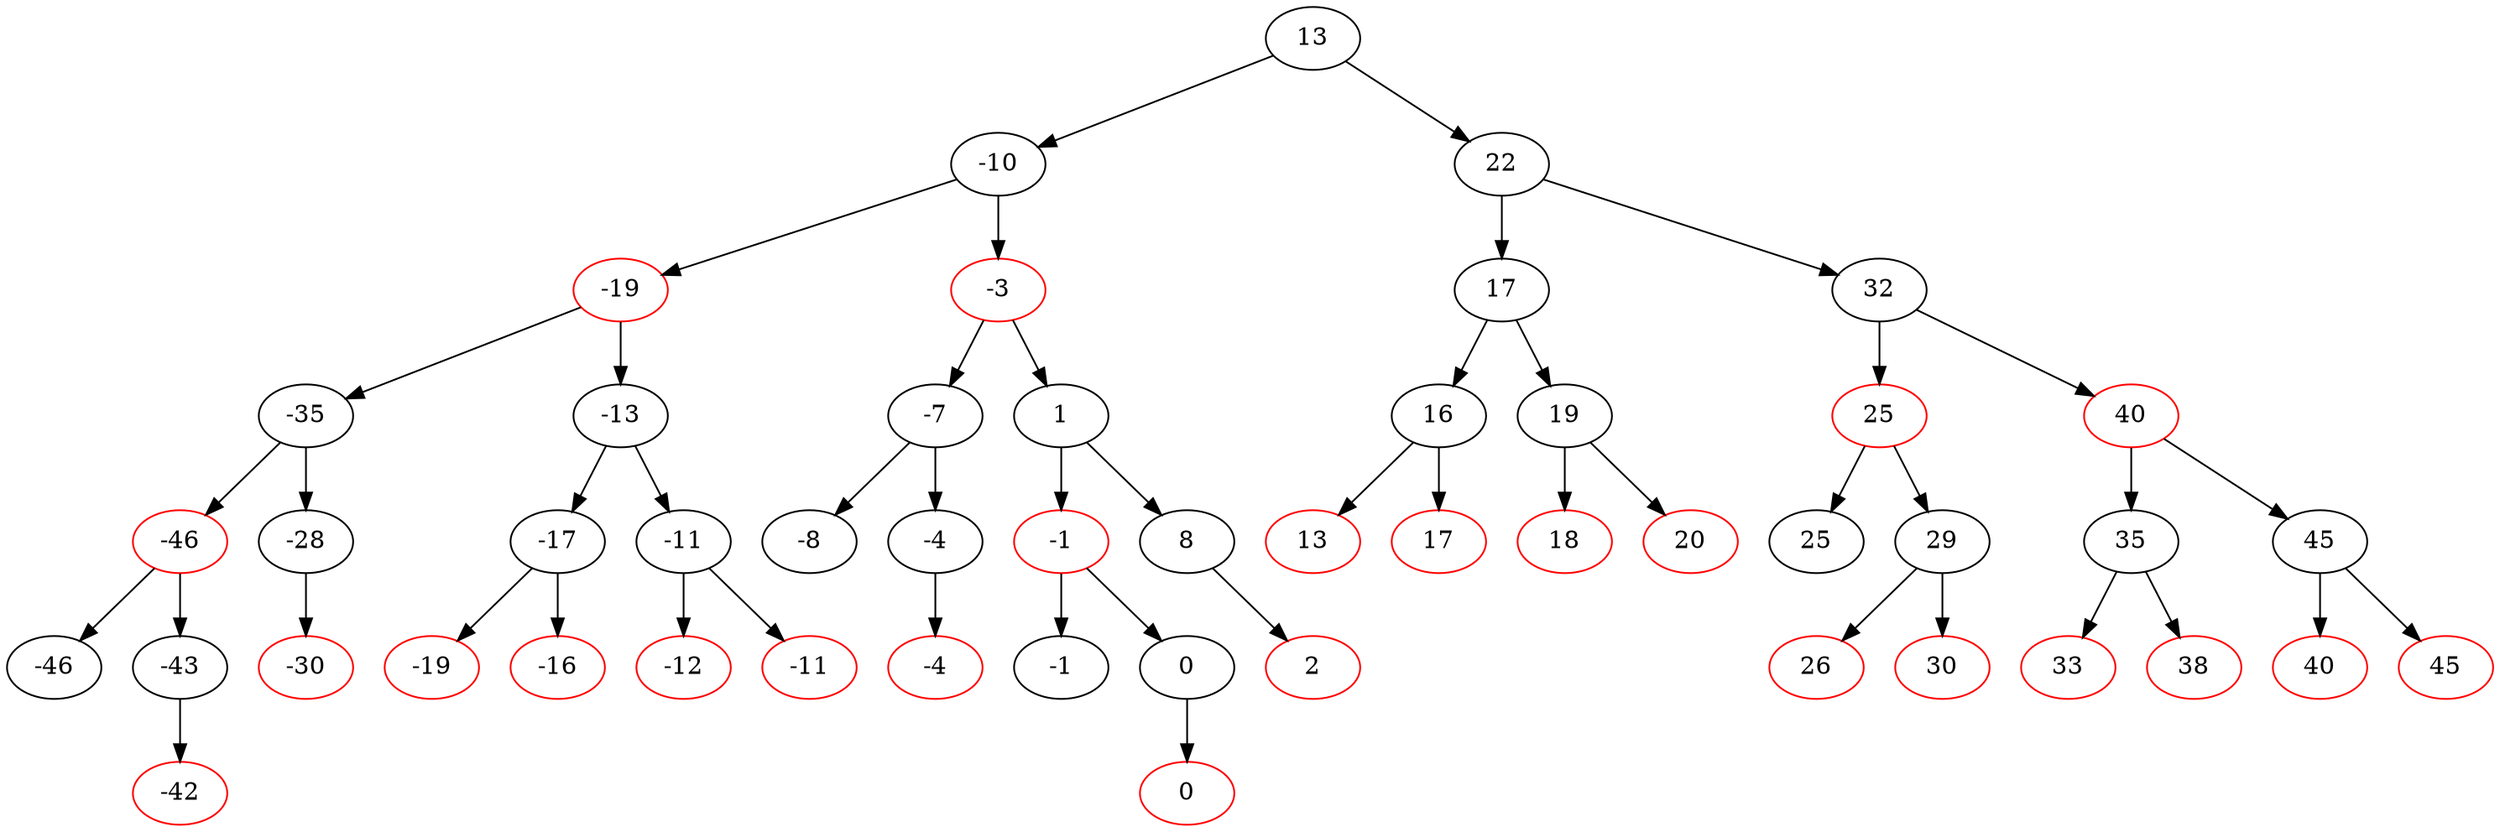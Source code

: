 // Created by rbtree.write_dot()
digraph red_black_tree {
  N140522431954192 [label="13", color="black"];
  N140522431953296 [label="-10", color="black"];
  N140522431954256 [label="-19", color="red"];
  N140522431953360 [label="-35", color="black"];
  N140522431616016 [label="-46", color="red"];
  N140522431954640 [label="-46", color="black"];
  N140522431616016 -> N140522431954640 ;
  N140522431953744 [label="-43", color="black"];
  N140522431616464 [label="-42", color="red"];
  N140522431953744 -> N140522431616464 ;
  N140522431616016 -> N140522431953744 ;
  N140522431953360 -> N140522431616016 ;
  N140522431953488 [label="-28", color="black"];
  N140522431954384 [label="-30", color="red"];
  N140522431953488 -> N140522431954384 ;
  N140522431953360 -> N140522431953488 ;
  N140522431954256 -> N140522431953360 ;
  N140522431954448 [label="-13", color="black"];
  N140522431954896 [label="-17", color="black"];
  N140522431615632 [label="-19", color="red"];
  N140522431954896 -> N140522431615632 ;
  N140522431953808 [label="-16", color="red"];
  N140522431954896 -> N140522431953808 ;
  N140522431954448 -> N140522431954896 ;
  N140522431954512 [label="-11", color="black"];
  N140522431954832 [label="-12", color="red"];
  N140522431954512 -> N140522431954832 ;
  N140522431616336 [label="-11", color="red"];
  N140522431954512 -> N140522431616336 ;
  N140522431954448 -> N140522431954512 ;
  N140522431954256 -> N140522431954448 ;
  N140522431953296 -> N140522431954256 ;
  N140522431954128 [label="-3", color="red"];
  N140522431953552 [label="-7", color="black"];
  N140522431954704 [label="-8", color="black"];
  N140522431953552 -> N140522431954704 ;
  N140522431615376 [label="-4", color="black"];
  N140522431616400 [label="-4", color="red"];
  N140522431615376 -> N140522431616400 ;
  N140522431953552 -> N140522431615376 ;
  N140522431954128 -> N140522431953552 ;
  N140522431954768 [label="1", color="black"];
  N140522431616272 [label="-1", color="red"];
  N140522431953872 [label="-1", color="black"];
  N140522431616272 -> N140522431953872 ;
  N140522431615952 [label="0", color="black"];
  N140522431616528 [label="0", color="red"];
  N140522431615952 -> N140522431616528 ;
  N140522431616272 -> N140522431615952 ;
  N140522431954768 -> N140522431616272 ;
  N140522431615056 [label="8", color="black"];
  N140522431615824 [label="2", color="red"];
  N140522431615056 -> N140522431615824 ;
  N140522431954768 -> N140522431615056 ;
  N140522431954128 -> N140522431954768 ;
  N140522431953296 -> N140522431954128 ;
  N140522431954192 -> N140522431953296 ;
  N140522431953424 [label="22", color="black"];
  N140522431615120 [label="17", color="black"];
  N140522431615696 [label="16", color="black"];
  N140522431616144 [label="13", color="red"];
  N140522431615696 -> N140522431616144 ;
  N140522431954576 [label="17", color="red"];
  N140522431615696 -> N140522431954576 ;
  N140522431615120 -> N140522431615696 ;
  N140522431615184 [label="19", color="black"];
  N140522431615312 [label="18", color="red"];
  N140522431615184 -> N140522431615312 ;
  N140522431615440 [label="20", color="red"];
  N140522431615184 -> N140522431615440 ;
  N140522431615120 -> N140522431615184 ;
  N140522431953424 -> N140522431615120 ;
  N140522431953616 [label="32", color="black"];
  N140522431954000 [label="25", color="red"];
  N140522431953680 [label="25", color="black"];
  N140522431954000 -> N140522431953680 ;
  N140522431616208 [label="29", color="black"];
  N140522431615888 [label="26", color="red"];
  N140522431616208 -> N140522431615888 ;
  N140522431615760 [label="30", color="red"];
  N140522431616208 -> N140522431615760 ;
  N140522431954000 -> N140522431616208 ;
  N140522431953616 -> N140522431954000 ;
  N140522431954320 [label="40", color="red"];
  N140522431954064 [label="35", color="black"];
  N140522431615568 [label="33", color="red"];
  N140522431954064 -> N140522431615568 ;
  N140522431615248 [label="38", color="red"];
  N140522431954064 -> N140522431615248 ;
  N140522431954320 -> N140522431954064 ;
  N140522431953936 [label="45", color="black"];
  N140522431616080 [label="40", color="red"];
  N140522431953936 -> N140522431616080 ;
  N140522431615504 [label="45", color="red"];
  N140522431953936 -> N140522431615504 ;
  N140522431954320 -> N140522431953936 ;
  N140522431953616 -> N140522431954320 ;
  N140522431953424 -> N140522431953616 ;
  N140522431954192 -> N140522431953424 ;
}
